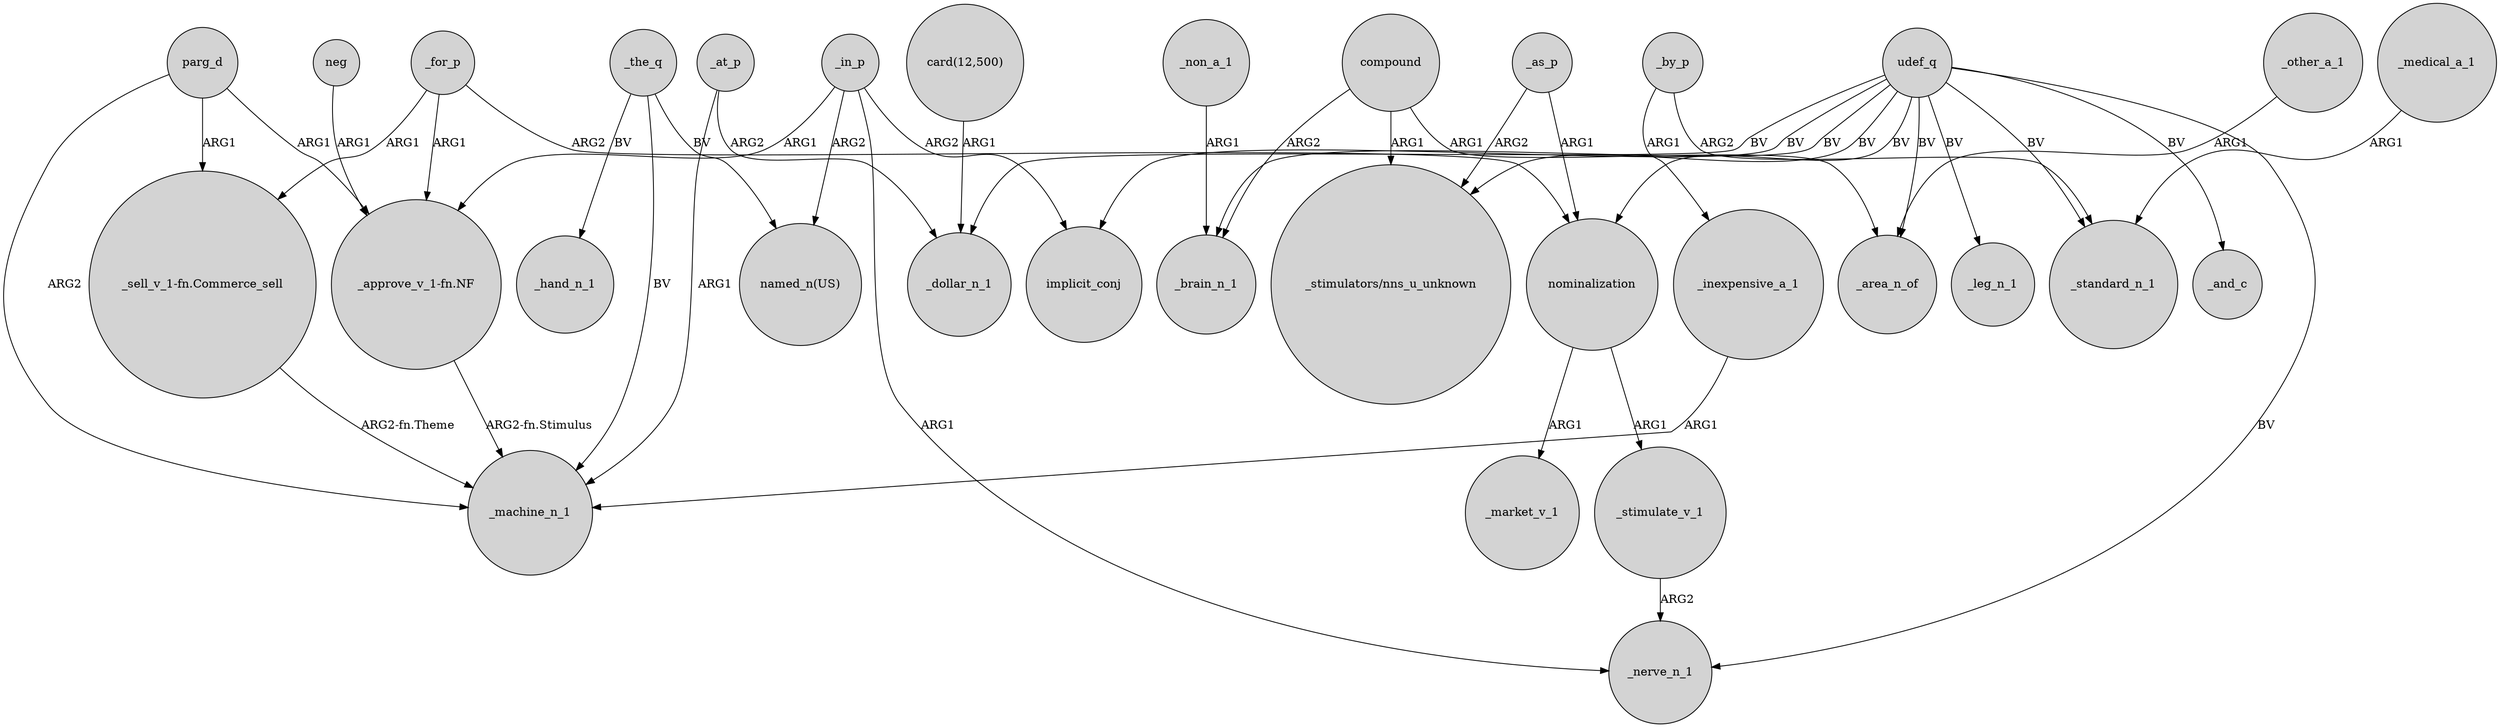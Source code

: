 digraph {
	node [shape=circle style=filled]
	_for_p -> "_approve_v_1-fn.NF" [label=ARG1]
	compound -> _brain_n_1 [label=ARG2]
	udef_q -> _leg_n_1 [label=BV]
	_at_p -> _dollar_n_1 [label=ARG2]
	_medical_a_1 -> _standard_n_1 [label=ARG1]
	_in_p -> "_approve_v_1-fn.NF" [label=ARG1]
	_as_p -> nominalization [label=ARG1]
	nominalization -> _market_v_1 [label=ARG1]
	nominalization -> _stimulate_v_1 [label=ARG1]
	_for_p -> nominalization [label=ARG2]
	compound -> "_stimulators/nns_u_unknown" [label=ARG1]
	"_approve_v_1-fn.NF" -> _machine_n_1 [label="ARG2-fn.Stimulus"]
	neg -> "_approve_v_1-fn.NF" [label=ARG1]
	parg_d -> "_sell_v_1-fn.Commerce_sell" [label=ARG1]
	udef_q -> _nerve_n_1 [label=BV]
	_as_p -> "_stimulators/nns_u_unknown" [label=ARG2]
	_by_p -> _standard_n_1 [label=ARG2]
	_in_p -> "named_n(US)" [label=ARG2]
	udef_q -> implicit_conj [label=BV]
	_in_p -> _nerve_n_1 [label=ARG1]
	_the_q -> "named_n(US)" [label=BV]
	"_sell_v_1-fn.Commerce_sell" -> _machine_n_1 [label="ARG2-fn.Theme"]
	_the_q -> _hand_n_1 [label=BV]
	_the_q -> _machine_n_1 [label=BV]
	_other_a_1 -> _area_n_of [label=ARG1]
	_stimulate_v_1 -> _nerve_n_1 [label=ARG2]
	parg_d -> _machine_n_1 [label=ARG2]
	_for_p -> "_sell_v_1-fn.Commerce_sell" [label=ARG1]
	udef_q -> nominalization [label=BV]
	_non_a_1 -> _brain_n_1 [label=ARG1]
	"card(12,500)" -> _dollar_n_1 [label=ARG1]
	udef_q -> "_stimulators/nns_u_unknown" [label=BV]
	_at_p -> _machine_n_1 [label=ARG1]
	_in_p -> implicit_conj [label=ARG2]
	_inexpensive_a_1 -> _machine_n_1 [label=ARG1]
	udef_q -> _brain_n_1 [label=BV]
	udef_q -> _standard_n_1 [label=BV]
	udef_q -> _and_c [label=BV]
	parg_d -> "_approve_v_1-fn.NF" [label=ARG1]
	udef_q -> _area_n_of [label=BV]
	compound -> _area_n_of [label=ARG1]
	_by_p -> _inexpensive_a_1 [label=ARG1]
	udef_q -> _dollar_n_1 [label=BV]
}
